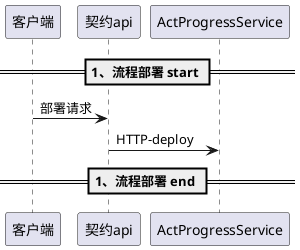 @startuml
== 1、流程部署 start ==
客户端 -> 契约api : 部署请求
契约api -> ActProgressService : HTTP-deploy
== 1、流程部署 end ==
@enduml